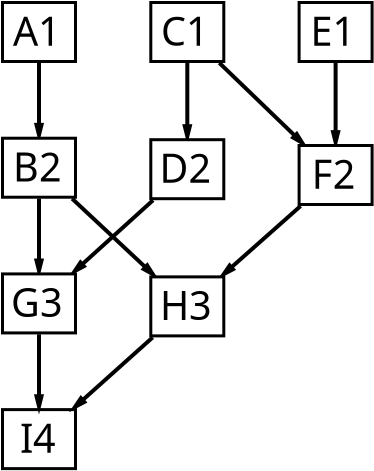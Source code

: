 <?xml version="1.0" encoding="UTF-8"?>
<dia:diagram xmlns:dia="http://www.lysator.liu.se/~alla/dia/">
  <dia:layer name="Фон" visible="true" active="true">
    <dia:object type="Standard - Line" version="0" id="O0">
      <dia:attribute name="obj_pos">
        <dia:point val="6.088,7.501"/>
      </dia:attribute>
      <dia:attribute name="obj_bb">
        <dia:rectangle val="5.835,7.401;6.341,11.611"/>
      </dia:attribute>
      <dia:attribute name="conn_endpoints">
        <dia:point val="6.088,7.501"/>
        <dia:point val="6.088,11.199"/>
      </dia:attribute>
      <dia:attribute name="numcp">
        <dia:int val="1"/>
      </dia:attribute>
      <dia:attribute name="line_width">
        <dia:real val="0.2"/>
      </dia:attribute>
      <dia:attribute name="end_arrow">
        <dia:enum val="3"/>
      </dia:attribute>
      <dia:attribute name="end_arrow_length">
        <dia:real val="0.5"/>
      </dia:attribute>
      <dia:attribute name="end_arrow_width">
        <dia:real val="0.25"/>
      </dia:attribute>
      <dia:connections>
        <dia:connection handle="0" to="O8" connection="8"/>
        <dia:connection handle="1" to="O14" connection="8"/>
      </dia:connections>
    </dia:object>
    <dia:object type="Standard - Line" version="0" id="O1">
      <dia:attribute name="obj_pos">
        <dia:point val="20.918,7.5"/>
      </dia:attribute>
      <dia:attribute name="obj_bb">
        <dia:rectangle val="20.665,7.4;21.171,11.976"/>
      </dia:attribute>
      <dia:attribute name="conn_endpoints">
        <dia:point val="20.918,7.5"/>
        <dia:point val="20.918,11.564"/>
      </dia:attribute>
      <dia:attribute name="numcp">
        <dia:int val="1"/>
      </dia:attribute>
      <dia:attribute name="line_width">
        <dia:real val="0.2"/>
      </dia:attribute>
      <dia:attribute name="end_arrow">
        <dia:enum val="3"/>
      </dia:attribute>
      <dia:attribute name="end_arrow_length">
        <dia:real val="0.5"/>
      </dia:attribute>
      <dia:attribute name="end_arrow_width">
        <dia:real val="0.25"/>
      </dia:attribute>
      <dia:connections>
        <dia:connection handle="0" to="O12" connection="8"/>
        <dia:connection handle="1" to="O18" connection="8"/>
      </dia:connections>
    </dia:object>
    <dia:object type="Standard - Line" version="0" id="O2">
      <dia:attribute name="obj_pos">
        <dia:point val="13.503,7.506"/>
      </dia:attribute>
      <dia:attribute name="obj_bb">
        <dia:rectangle val="13.25,7.406;13.756,11.68"/>
      </dia:attribute>
      <dia:attribute name="conn_endpoints">
        <dia:point val="13.503,7.506"/>
        <dia:point val="13.503,11.268"/>
      </dia:attribute>
      <dia:attribute name="numcp">
        <dia:int val="1"/>
      </dia:attribute>
      <dia:attribute name="line_width">
        <dia:real val="0.2"/>
      </dia:attribute>
      <dia:attribute name="end_arrow">
        <dia:enum val="3"/>
      </dia:attribute>
      <dia:attribute name="end_arrow_length">
        <dia:real val="0.5"/>
      </dia:attribute>
      <dia:attribute name="end_arrow_width">
        <dia:real val="0.25"/>
      </dia:attribute>
      <dia:connections>
        <dia:connection handle="0" to="O10" connection="8"/>
        <dia:connection handle="1" to="O16" connection="8"/>
      </dia:connections>
    </dia:object>
    <dia:object type="Standard - Line" version="0" id="O3">
      <dia:attribute name="obj_pos">
        <dia:point val="6.088,14.287"/>
      </dia:attribute>
      <dia:attribute name="obj_bb">
        <dia:rectangle val="5.835,14.187;6.341,18.396"/>
      </dia:attribute>
      <dia:attribute name="conn_endpoints">
        <dia:point val="6.088,14.287"/>
        <dia:point val="6.088,17.984"/>
      </dia:attribute>
      <dia:attribute name="numcp">
        <dia:int val="1"/>
      </dia:attribute>
      <dia:attribute name="line_width">
        <dia:real val="0.2"/>
      </dia:attribute>
      <dia:attribute name="end_arrow">
        <dia:enum val="3"/>
      </dia:attribute>
      <dia:attribute name="end_arrow_length">
        <dia:real val="0.5"/>
      </dia:attribute>
      <dia:attribute name="end_arrow_width">
        <dia:real val="0.25"/>
      </dia:attribute>
      <dia:connections>
        <dia:connection handle="0" to="O14" connection="8"/>
        <dia:connection handle="1" to="O22" connection="8"/>
      </dia:connections>
    </dia:object>
    <dia:object type="Standard - Line" version="0" id="O4">
      <dia:attribute name="obj_pos">
        <dia:point val="11.792,14.365"/>
      </dia:attribute>
      <dia:attribute name="obj_bb">
        <dia:rectangle val="7.493,14.224;11.934,18.256"/>
      </dia:attribute>
      <dia:attribute name="conn_endpoints">
        <dia:point val="11.792,14.365"/>
        <dia:point val="7.799,17.98"/>
      </dia:attribute>
      <dia:attribute name="numcp">
        <dia:int val="1"/>
      </dia:attribute>
      <dia:attribute name="line_width">
        <dia:real val="0.2"/>
      </dia:attribute>
      <dia:attribute name="end_arrow">
        <dia:enum val="3"/>
      </dia:attribute>
      <dia:attribute name="end_arrow_length">
        <dia:real val="0.5"/>
      </dia:attribute>
      <dia:attribute name="end_arrow_width">
        <dia:real val="0.25"/>
      </dia:attribute>
      <dia:connections>
        <dia:connection handle="0" to="O16" connection="8"/>
        <dia:connection handle="1" to="O22" connection="8"/>
      </dia:connections>
    </dia:object>
    <dia:object type="Standard - Line" version="0" id="O5">
      <dia:attribute name="obj_pos">
        <dia:point val="7.743,14.29"/>
      </dia:attribute>
      <dia:attribute name="obj_bb">
        <dia:rectangle val="7.601,14.148;12.15,18.411"/>
      </dia:attribute>
      <dia:attribute name="conn_endpoints">
        <dia:point val="7.743,14.29"/>
        <dia:point val="11.848,18.129"/>
      </dia:attribute>
      <dia:attribute name="numcp">
        <dia:int val="1"/>
      </dia:attribute>
      <dia:attribute name="line_width">
        <dia:real val="0.2"/>
      </dia:attribute>
      <dia:attribute name="end_arrow">
        <dia:enum val="3"/>
      </dia:attribute>
      <dia:attribute name="end_arrow_length">
        <dia:real val="0.5"/>
      </dia:attribute>
      <dia:attribute name="end_arrow_width">
        <dia:real val="0.25"/>
      </dia:attribute>
      <dia:connections>
        <dia:connection handle="0" to="O14" connection="8"/>
        <dia:connection handle="1" to="O20" connection="8"/>
      </dia:connections>
    </dia:object>
    <dia:object type="Standard - Line" version="0" id="O6">
      <dia:attribute name="obj_pos">
        <dia:point val="15.103,7.5"/>
      </dia:attribute>
      <dia:attribute name="obj_bb">
        <dia:rectangle val="14.962,7.359;19.614,11.85"/>
      </dia:attribute>
      <dia:attribute name="conn_endpoints">
        <dia:point val="15.103,7.5"/>
        <dia:point val="19.318,11.564"/>
      </dia:attribute>
      <dia:attribute name="numcp">
        <dia:int val="1"/>
      </dia:attribute>
      <dia:attribute name="line_width">
        <dia:real val="0.2"/>
      </dia:attribute>
      <dia:attribute name="end_arrow">
        <dia:enum val="3"/>
      </dia:attribute>
      <dia:attribute name="end_arrow_length">
        <dia:real val="0.5"/>
      </dia:attribute>
      <dia:attribute name="end_arrow_width">
        <dia:real val="0.25"/>
      </dia:attribute>
      <dia:connections>
        <dia:connection handle="0" to="O10" connection="8"/>
        <dia:connection handle="1" to="O18" connection="8"/>
      </dia:connections>
    </dia:object>
    <dia:object type="Standard - Line" version="0" id="O7">
      <dia:attribute name="obj_pos">
        <dia:point val="19.168,14.657"/>
      </dia:attribute>
      <dia:attribute name="obj_bb">
        <dia:rectangle val="14.944,14.516;19.309,18.399"/>
      </dia:attribute>
      <dia:attribute name="conn_endpoints">
        <dia:point val="19.168,14.657"/>
        <dia:point val="15.253,18.126"/>
      </dia:attribute>
      <dia:attribute name="numcp">
        <dia:int val="1"/>
      </dia:attribute>
      <dia:attribute name="line_width">
        <dia:real val="0.2"/>
      </dia:attribute>
      <dia:attribute name="end_arrow">
        <dia:enum val="3"/>
      </dia:attribute>
      <dia:attribute name="end_arrow_length">
        <dia:real val="0.5"/>
      </dia:attribute>
      <dia:attribute name="end_arrow_width">
        <dia:real val="0.25"/>
      </dia:attribute>
      <dia:connections>
        <dia:connection handle="0" to="O18" connection="8"/>
        <dia:connection handle="1" to="O20" connection="8"/>
      </dia:connections>
    </dia:object>
    <dia:group>
      <dia:object type="Standard - Box" version="0" id="O8">
        <dia:attribute name="obj_pos">
          <dia:point val="4.263,4.482"/>
        </dia:attribute>
        <dia:attribute name="obj_bb">
          <dia:rectangle val="4.188,4.407;7.988,7.507"/>
        </dia:attribute>
        <dia:attribute name="elem_corner">
          <dia:point val="4.263,4.482"/>
        </dia:attribute>
        <dia:attribute name="elem_width">
          <dia:real val="3.65"/>
        </dia:attribute>
        <dia:attribute name="elem_height">
          <dia:real val="2.95"/>
        </dia:attribute>
        <dia:attribute name="border_width">
          <dia:real val="0.15"/>
        </dia:attribute>
        <dia:attribute name="show_background">
          <dia:boolean val="true"/>
        </dia:attribute>
      </dia:object>
      <dia:object type="Standard - Text" version="1" id="O9">
        <dia:attribute name="obj_pos">
          <dia:point val="4.784,6.641"/>
        </dia:attribute>
        <dia:attribute name="obj_bb">
          <dia:rectangle val="4.784,4.809;7.392,7.106"/>
        </dia:attribute>
        <dia:attribute name="text">
          <dia:composite type="text">
            <dia:attribute name="string">
              <dia:string>#A1#</dia:string>
            </dia:attribute>
            <dia:attribute name="font">
              <dia:font family="sans" style="0" name="Helvetica"/>
            </dia:attribute>
            <dia:attribute name="height">
              <dia:real val="2.469"/>
            </dia:attribute>
            <dia:attribute name="pos">
              <dia:point val="4.784,6.641"/>
            </dia:attribute>
            <dia:attribute name="color">
              <dia:color val="#000000"/>
            </dia:attribute>
            <dia:attribute name="alignment">
              <dia:enum val="0"/>
            </dia:attribute>
          </dia:composite>
        </dia:attribute>
        <dia:attribute name="valign">
          <dia:enum val="3"/>
        </dia:attribute>
      </dia:object>
    </dia:group>
    <dia:group>
      <dia:object type="Standard - Box" version="0" id="O10">
        <dia:attribute name="obj_pos">
          <dia:point val="11.678,4.482"/>
        </dia:attribute>
        <dia:attribute name="obj_bb">
          <dia:rectangle val="11.603,4.407;15.403,7.507"/>
        </dia:attribute>
        <dia:attribute name="elem_corner">
          <dia:point val="11.678,4.482"/>
        </dia:attribute>
        <dia:attribute name="elem_width">
          <dia:real val="3.65"/>
        </dia:attribute>
        <dia:attribute name="elem_height">
          <dia:real val="2.95"/>
        </dia:attribute>
        <dia:attribute name="border_width">
          <dia:real val="0.15"/>
        </dia:attribute>
        <dia:attribute name="show_background">
          <dia:boolean val="true"/>
        </dia:attribute>
      </dia:object>
      <dia:object type="Standard - Text" version="1" id="O11">
        <dia:attribute name="obj_pos">
          <dia:point val="12.184,6.641"/>
        </dia:attribute>
        <dia:attribute name="obj_bb">
          <dia:rectangle val="12.184,4.808;14.822,7.106"/>
        </dia:attribute>
        <dia:attribute name="text">
          <dia:composite type="text">
            <dia:attribute name="string">
              <dia:string>#C1#</dia:string>
            </dia:attribute>
            <dia:attribute name="font">
              <dia:font family="sans" style="0" name="Helvetica"/>
            </dia:attribute>
            <dia:attribute name="height">
              <dia:real val="2.469"/>
            </dia:attribute>
            <dia:attribute name="pos">
              <dia:point val="12.184,6.641"/>
            </dia:attribute>
            <dia:attribute name="color">
              <dia:color val="#000000"/>
            </dia:attribute>
            <dia:attribute name="alignment">
              <dia:enum val="0"/>
            </dia:attribute>
          </dia:composite>
        </dia:attribute>
        <dia:attribute name="valign">
          <dia:enum val="3"/>
        </dia:attribute>
      </dia:object>
    </dia:group>
    <dia:group>
      <dia:object type="Standard - Box" version="0" id="O12">
        <dia:attribute name="obj_pos">
          <dia:point val="19.093,4.482"/>
        </dia:attribute>
        <dia:attribute name="obj_bb">
          <dia:rectangle val="19.018,4.407;22.818,7.507"/>
        </dia:attribute>
        <dia:attribute name="elem_corner">
          <dia:point val="19.093,4.482"/>
        </dia:attribute>
        <dia:attribute name="elem_width">
          <dia:real val="3.65"/>
        </dia:attribute>
        <dia:attribute name="elem_height">
          <dia:real val="2.95"/>
        </dia:attribute>
        <dia:attribute name="border_width">
          <dia:real val="0.15"/>
        </dia:attribute>
        <dia:attribute name="show_background">
          <dia:boolean val="true"/>
        </dia:attribute>
      </dia:object>
      <dia:object type="Standard - Text" version="1" id="O13">
        <dia:attribute name="obj_pos">
          <dia:point val="19.665,6.641"/>
        </dia:attribute>
        <dia:attribute name="obj_bb">
          <dia:rectangle val="19.665,4.809;22.17,7.106"/>
        </dia:attribute>
        <dia:attribute name="text">
          <dia:composite type="text">
            <dia:attribute name="string">
              <dia:string>#E1#</dia:string>
            </dia:attribute>
            <dia:attribute name="font">
              <dia:font family="sans" style="0" name="Helvetica"/>
            </dia:attribute>
            <dia:attribute name="height">
              <dia:real val="2.469"/>
            </dia:attribute>
            <dia:attribute name="pos">
              <dia:point val="19.665,6.641"/>
            </dia:attribute>
            <dia:attribute name="color">
              <dia:color val="#000000"/>
            </dia:attribute>
            <dia:attribute name="alignment">
              <dia:enum val="0"/>
            </dia:attribute>
          </dia:composite>
        </dia:attribute>
        <dia:attribute name="valign">
          <dia:enum val="3"/>
        </dia:attribute>
      </dia:object>
    </dia:group>
    <dia:group>
      <dia:object type="Standard - Box" version="0" id="O14">
        <dia:attribute name="obj_pos">
          <dia:point val="4.263,11.268"/>
        </dia:attribute>
        <dia:attribute name="obj_bb">
          <dia:rectangle val="4.188,11.193;7.988,14.293"/>
        </dia:attribute>
        <dia:attribute name="elem_corner">
          <dia:point val="4.263,11.268"/>
        </dia:attribute>
        <dia:attribute name="elem_width">
          <dia:real val="3.65"/>
        </dia:attribute>
        <dia:attribute name="elem_height">
          <dia:real val="2.95"/>
        </dia:attribute>
        <dia:attribute name="border_width">
          <dia:real val="0.15"/>
        </dia:attribute>
        <dia:attribute name="show_background">
          <dia:boolean val="true"/>
        </dia:attribute>
      </dia:object>
      <dia:object type="Standard - Text" version="1" id="O15">
        <dia:attribute name="obj_pos">
          <dia:point val="4.782,13.426"/>
        </dia:attribute>
        <dia:attribute name="obj_bb">
          <dia:rectangle val="4.782,11.594;7.394,13.891"/>
        </dia:attribute>
        <dia:attribute name="text">
          <dia:composite type="text">
            <dia:attribute name="string">
              <dia:string>#B2#</dia:string>
            </dia:attribute>
            <dia:attribute name="font">
              <dia:font family="sans" style="0" name="Helvetica"/>
            </dia:attribute>
            <dia:attribute name="height">
              <dia:real val="2.469"/>
            </dia:attribute>
            <dia:attribute name="pos">
              <dia:point val="4.782,13.426"/>
            </dia:attribute>
            <dia:attribute name="color">
              <dia:color val="#000000"/>
            </dia:attribute>
            <dia:attribute name="alignment">
              <dia:enum val="0"/>
            </dia:attribute>
          </dia:composite>
        </dia:attribute>
        <dia:attribute name="valign">
          <dia:enum val="3"/>
        </dia:attribute>
      </dia:object>
    </dia:group>
    <dia:group>
      <dia:object type="Standard - Box" version="0" id="O16">
        <dia:attribute name="obj_pos">
          <dia:point val="11.678,11.342"/>
        </dia:attribute>
        <dia:attribute name="obj_bb">
          <dia:rectangle val="11.603,11.267;15.403,14.367"/>
        </dia:attribute>
        <dia:attribute name="elem_corner">
          <dia:point val="11.678,11.342"/>
        </dia:attribute>
        <dia:attribute name="elem_width">
          <dia:real val="3.65"/>
        </dia:attribute>
        <dia:attribute name="elem_height">
          <dia:real val="2.95"/>
        </dia:attribute>
        <dia:attribute name="border_width">
          <dia:real val="0.15"/>
        </dia:attribute>
        <dia:attribute name="show_background">
          <dia:boolean val="true"/>
        </dia:attribute>
      </dia:object>
      <dia:object type="Standard - Text" version="1" id="O17">
        <dia:attribute name="obj_pos">
          <dia:point val="12.114,13.5"/>
        </dia:attribute>
        <dia:attribute name="obj_bb">
          <dia:rectangle val="12.114,11.668;14.892,13.965"/>
        </dia:attribute>
        <dia:attribute name="text">
          <dia:composite type="text">
            <dia:attribute name="string">
              <dia:string>#D2#</dia:string>
            </dia:attribute>
            <dia:attribute name="font">
              <dia:font family="sans" style="0" name="Helvetica"/>
            </dia:attribute>
            <dia:attribute name="height">
              <dia:real val="2.469"/>
            </dia:attribute>
            <dia:attribute name="pos">
              <dia:point val="12.114,13.5"/>
            </dia:attribute>
            <dia:attribute name="color">
              <dia:color val="#000000"/>
            </dia:attribute>
            <dia:attribute name="alignment">
              <dia:enum val="0"/>
            </dia:attribute>
          </dia:composite>
        </dia:attribute>
        <dia:attribute name="valign">
          <dia:enum val="3"/>
        </dia:attribute>
      </dia:object>
    </dia:group>
    <dia:group>
      <dia:object type="Standard - Box" version="0" id="O18">
        <dia:attribute name="obj_pos">
          <dia:point val="19.093,11.632"/>
        </dia:attribute>
        <dia:attribute name="obj_bb">
          <dia:rectangle val="19.018,11.557;22.818,14.657"/>
        </dia:attribute>
        <dia:attribute name="elem_corner">
          <dia:point val="19.093,11.632"/>
        </dia:attribute>
        <dia:attribute name="elem_width">
          <dia:real val="3.65"/>
        </dia:attribute>
        <dia:attribute name="elem_height">
          <dia:real val="2.95"/>
        </dia:attribute>
        <dia:attribute name="border_width">
          <dia:real val="0.15"/>
        </dia:attribute>
        <dia:attribute name="show_background">
          <dia:boolean val="true"/>
        </dia:attribute>
      </dia:object>
      <dia:object type="Standard - Text" version="1" id="O19">
        <dia:attribute name="obj_pos">
          <dia:point val="19.722,13.791"/>
        </dia:attribute>
        <dia:attribute name="obj_bb">
          <dia:rectangle val="19.722,11.958;22.114,14.256"/>
        </dia:attribute>
        <dia:attribute name="text">
          <dia:composite type="text">
            <dia:attribute name="string">
              <dia:string>#F2#</dia:string>
            </dia:attribute>
            <dia:attribute name="font">
              <dia:font family="sans" style="0" name="Helvetica"/>
            </dia:attribute>
            <dia:attribute name="height">
              <dia:real val="2.469"/>
            </dia:attribute>
            <dia:attribute name="pos">
              <dia:point val="19.722,13.791"/>
            </dia:attribute>
            <dia:attribute name="color">
              <dia:color val="#000000"/>
            </dia:attribute>
            <dia:attribute name="alignment">
              <dia:enum val="0"/>
            </dia:attribute>
          </dia:composite>
        </dia:attribute>
        <dia:attribute name="valign">
          <dia:enum val="3"/>
        </dia:attribute>
      </dia:object>
    </dia:group>
    <dia:group>
      <dia:object type="Standard - Box" version="0" id="O20">
        <dia:attribute name="obj_pos">
          <dia:point val="11.678,18.201"/>
        </dia:attribute>
        <dia:attribute name="obj_bb">
          <dia:rectangle val="11.603,18.126;15.403,21.226"/>
        </dia:attribute>
        <dia:attribute name="elem_corner">
          <dia:point val="11.678,18.201"/>
        </dia:attribute>
        <dia:attribute name="elem_width">
          <dia:real val="3.65"/>
        </dia:attribute>
        <dia:attribute name="elem_height">
          <dia:real val="2.95"/>
        </dia:attribute>
        <dia:attribute name="border_width">
          <dia:real val="0.15"/>
        </dia:attribute>
        <dia:attribute name="show_background">
          <dia:boolean val="true"/>
        </dia:attribute>
      </dia:object>
      <dia:object type="Standard - Text" version="1" id="O21">
        <dia:attribute name="obj_pos">
          <dia:point val="12.132,20.36"/>
        </dia:attribute>
        <dia:attribute name="obj_bb">
          <dia:rectangle val="12.132,18.527;14.874,20.825"/>
        </dia:attribute>
        <dia:attribute name="text">
          <dia:composite type="text">
            <dia:attribute name="string">
              <dia:string>#H3#</dia:string>
            </dia:attribute>
            <dia:attribute name="font">
              <dia:font family="sans" style="0" name="Helvetica"/>
            </dia:attribute>
            <dia:attribute name="height">
              <dia:real val="2.469"/>
            </dia:attribute>
            <dia:attribute name="pos">
              <dia:point val="12.132,20.36"/>
            </dia:attribute>
            <dia:attribute name="color">
              <dia:color val="#000000"/>
            </dia:attribute>
            <dia:attribute name="alignment">
              <dia:enum val="0"/>
            </dia:attribute>
          </dia:composite>
        </dia:attribute>
        <dia:attribute name="valign">
          <dia:enum val="3"/>
        </dia:attribute>
      </dia:object>
    </dia:group>
    <dia:group>
      <dia:object type="Standard - Box" version="0" id="O22">
        <dia:attribute name="obj_pos">
          <dia:point val="4.263,18.053"/>
        </dia:attribute>
        <dia:attribute name="obj_bb">
          <dia:rectangle val="4.188,17.978;7.988,21.078"/>
        </dia:attribute>
        <dia:attribute name="elem_corner">
          <dia:point val="4.263,18.053"/>
        </dia:attribute>
        <dia:attribute name="elem_width">
          <dia:real val="3.65"/>
        </dia:attribute>
        <dia:attribute name="elem_height">
          <dia:real val="2.95"/>
        </dia:attribute>
        <dia:attribute name="border_width">
          <dia:real val="0.15"/>
        </dia:attribute>
        <dia:attribute name="show_background">
          <dia:boolean val="true"/>
        </dia:attribute>
      </dia:object>
      <dia:object type="Standard - Text" version="1" id="O23">
        <dia:attribute name="obj_pos">
          <dia:point val="4.694,20.212"/>
        </dia:attribute>
        <dia:attribute name="obj_bb">
          <dia:rectangle val="4.694,18.379;7.482,20.677"/>
        </dia:attribute>
        <dia:attribute name="text">
          <dia:composite type="text">
            <dia:attribute name="string">
              <dia:string>#G3#</dia:string>
            </dia:attribute>
            <dia:attribute name="font">
              <dia:font family="sans" style="0" name="Helvetica"/>
            </dia:attribute>
            <dia:attribute name="height">
              <dia:real val="2.469"/>
            </dia:attribute>
            <dia:attribute name="pos">
              <dia:point val="4.694,20.212"/>
            </dia:attribute>
            <dia:attribute name="color">
              <dia:color val="#000000"/>
            </dia:attribute>
            <dia:attribute name="alignment">
              <dia:enum val="0"/>
            </dia:attribute>
          </dia:composite>
        </dia:attribute>
        <dia:attribute name="valign">
          <dia:enum val="3"/>
        </dia:attribute>
      </dia:object>
    </dia:group>
    <dia:group>
      <dia:object type="Standard - Box" version="0" id="O24">
        <dia:attribute name="obj_pos">
          <dia:point val="4.263,24.838"/>
        </dia:attribute>
        <dia:attribute name="obj_bb">
          <dia:rectangle val="4.188,24.763;7.988,27.863"/>
        </dia:attribute>
        <dia:attribute name="elem_corner">
          <dia:point val="4.263,24.838"/>
        </dia:attribute>
        <dia:attribute name="elem_width">
          <dia:real val="3.65"/>
        </dia:attribute>
        <dia:attribute name="elem_height">
          <dia:real val="2.95"/>
        </dia:attribute>
        <dia:attribute name="border_width">
          <dia:real val="0.15"/>
        </dia:attribute>
        <dia:attribute name="show_background">
          <dia:boolean val="true"/>
        </dia:attribute>
      </dia:object>
      <dia:object type="Standard - Text" version="1" id="O25">
        <dia:attribute name="obj_pos">
          <dia:point val="5.139,26.997"/>
        </dia:attribute>
        <dia:attribute name="obj_bb">
          <dia:rectangle val="5.139,25.165;6.979,27.462"/>
        </dia:attribute>
        <dia:attribute name="text">
          <dia:composite type="text">
            <dia:attribute name="string">
              <dia:string>#I4#</dia:string>
            </dia:attribute>
            <dia:attribute name="font">
              <dia:font family="sans" style="0" name="Helvetica"/>
            </dia:attribute>
            <dia:attribute name="height">
              <dia:real val="2.469"/>
            </dia:attribute>
            <dia:attribute name="pos">
              <dia:point val="5.139,26.997"/>
            </dia:attribute>
            <dia:attribute name="color">
              <dia:color val="#000000"/>
            </dia:attribute>
            <dia:attribute name="alignment">
              <dia:enum val="0"/>
            </dia:attribute>
          </dia:composite>
        </dia:attribute>
        <dia:attribute name="valign">
          <dia:enum val="3"/>
        </dia:attribute>
      </dia:object>
    </dia:group>
    <dia:object type="Standard - Line" version="0" id="O26">
      <dia:attribute name="obj_pos">
        <dia:point val="6.088,21.072"/>
      </dia:attribute>
      <dia:attribute name="obj_bb">
        <dia:rectangle val="5.835,20.972;6.341,25.182"/>
      </dia:attribute>
      <dia:attribute name="conn_endpoints">
        <dia:point val="6.088,21.072"/>
        <dia:point val="6.088,24.769"/>
      </dia:attribute>
      <dia:attribute name="numcp">
        <dia:int val="1"/>
      </dia:attribute>
      <dia:attribute name="line_width">
        <dia:real val="0.2"/>
      </dia:attribute>
      <dia:attribute name="end_arrow">
        <dia:enum val="3"/>
      </dia:attribute>
      <dia:attribute name="end_arrow_length">
        <dia:real val="0.5"/>
      </dia:attribute>
      <dia:attribute name="end_arrow_width">
        <dia:real val="0.25"/>
      </dia:attribute>
      <dia:connections>
        <dia:connection handle="0" to="O22" connection="8"/>
        <dia:connection handle="1" to="O24" connection="8"/>
      </dia:connections>
    </dia:object>
    <dia:object type="Standard - Line" version="0" id="O27">
      <dia:attribute name="obj_pos">
        <dia:point val="11.771,21.226"/>
      </dia:attribute>
      <dia:attribute name="obj_bb">
        <dia:rectangle val="7.512,21.085;11.913,25.038"/>
      </dia:attribute>
      <dia:attribute name="conn_endpoints">
        <dia:point val="11.771,21.226"/>
        <dia:point val="7.82,24.763"/>
      </dia:attribute>
      <dia:attribute name="numcp">
        <dia:int val="1"/>
      </dia:attribute>
      <dia:attribute name="line_width">
        <dia:real val="0.2"/>
      </dia:attribute>
      <dia:attribute name="end_arrow">
        <dia:enum val="3"/>
      </dia:attribute>
      <dia:attribute name="end_arrow_length">
        <dia:real val="0.5"/>
      </dia:attribute>
      <dia:attribute name="end_arrow_width">
        <dia:real val="0.25"/>
      </dia:attribute>
      <dia:connections>
        <dia:connection handle="0" to="O20" connection="8"/>
        <dia:connection handle="1" to="O24" connection="8"/>
      </dia:connections>
    </dia:object>
  </dia:layer>
</dia:diagram>
